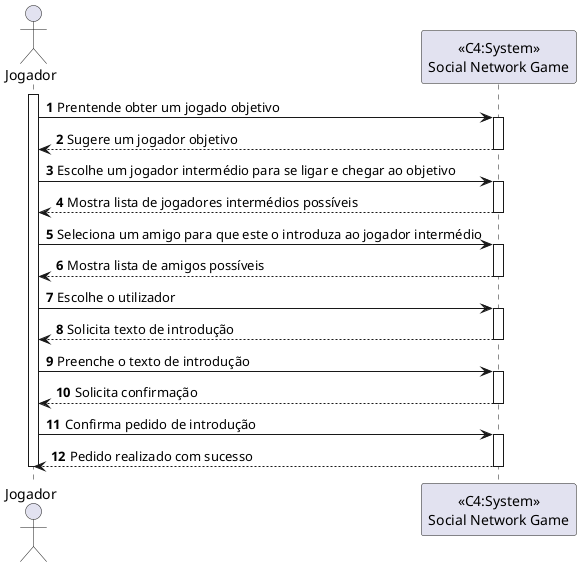 ﻿@startuml
autonumber

actor "Jogador" as USER
participant "<<C4:System>>\nSocial Network Game" as SYSTEM

activate USER

USER -> SYSTEM: Prentende obter um jogado objetivo

activate SYSTEM

SYSTEM --> USER: Sugere um jogador objetivo

deactivate SYSTEM

USER -> SYSTEM: Escolhe um jogador intermédio para se ligar e chegar ao objetivo

activate SYSTEM

SYSTEM --> USER: Mostra lista de jogadores intermédios possíveis

deactivate SYSTEM

USER -> SYSTEM: Seleciona um amigo para que este o introduza ao jogador intermédio

activate SYSTEM

SYSTEM --> USER: Mostra lista de amigos possíveis

deactivate SYSTEM

USER -> SYSTEM: Escolhe o utilizador

activate SYSTEM

SYSTEM --> USER: Solicita texto de introdução

deactivate SYSTEM

USER -> SYSTEM: Preenche o texto de introdução

activate SYSTEM

SYSTEM --> USER: Solicita confirmação

deactivate SYSTEM

USER -> SYSTEM:  Confirma pedido de introdução

activate SYSTEM

SYSTEM --> USER: Pedido realizado com sucesso

deactivate SYSTEM


deactivate USER
@enduml